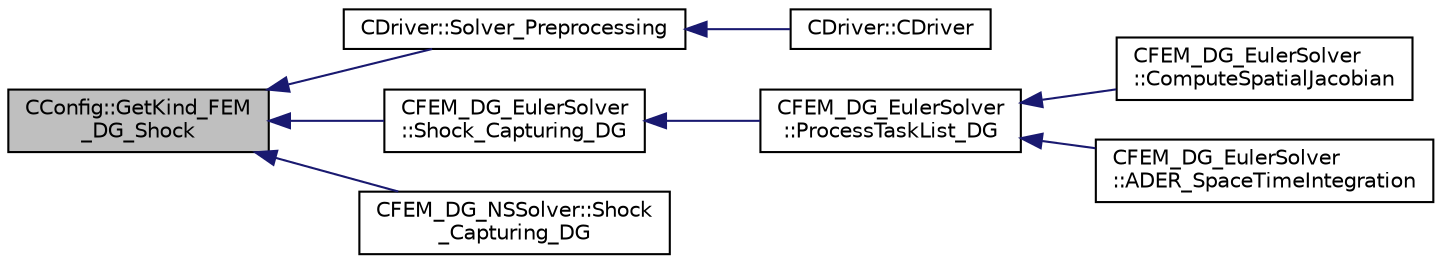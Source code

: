 digraph "CConfig::GetKind_FEM_DG_Shock"
{
  edge [fontname="Helvetica",fontsize="10",labelfontname="Helvetica",labelfontsize="10"];
  node [fontname="Helvetica",fontsize="10",shape=record];
  rankdir="LR";
  Node4904 [label="CConfig::GetKind_FEM\l_DG_Shock",height=0.2,width=0.4,color="black", fillcolor="grey75", style="filled", fontcolor="black"];
  Node4904 -> Node4905 [dir="back",color="midnightblue",fontsize="10",style="solid",fontname="Helvetica"];
  Node4905 [label="CDriver::Solver_Preprocessing",height=0.2,width=0.4,color="black", fillcolor="white", style="filled",URL="$class_c_driver.html#add15058928d0b7462a7b8257417d0914",tooltip="Definition and allocation of all solution classes. "];
  Node4905 -> Node4906 [dir="back",color="midnightblue",fontsize="10",style="solid",fontname="Helvetica"];
  Node4906 [label="CDriver::CDriver",height=0.2,width=0.4,color="black", fillcolor="white", style="filled",URL="$class_c_driver.html#a3fca4a013a6efa9bbb38fe78a86b5f3d",tooltip="Constructor of the class. "];
  Node4904 -> Node4907 [dir="back",color="midnightblue",fontsize="10",style="solid",fontname="Helvetica"];
  Node4907 [label="CFEM_DG_EulerSolver\l::Shock_Capturing_DG",height=0.2,width=0.4,color="black", fillcolor="white", style="filled",URL="$class_c_f_e_m___d_g___euler_solver.html#a8811f2fe9d2efb93b2fcdedf228083d1",tooltip="Compute the artificial viscosity for shock capturing in DG. It is a virtual function, because this function is overruled for Navier-Stokes. "];
  Node4907 -> Node4908 [dir="back",color="midnightblue",fontsize="10",style="solid",fontname="Helvetica"];
  Node4908 [label="CFEM_DG_EulerSolver\l::ProcessTaskList_DG",height=0.2,width=0.4,color="black", fillcolor="white", style="filled",URL="$class_c_f_e_m___d_g___euler_solver.html#a651cad1a94f2024c75a1a8be347e3375",tooltip="Function, which processes the list of tasks to be executed by the DG solver. "];
  Node4908 -> Node4909 [dir="back",color="midnightblue",fontsize="10",style="solid",fontname="Helvetica"];
  Node4909 [label="CFEM_DG_EulerSolver\l::ComputeSpatialJacobian",height=0.2,width=0.4,color="black", fillcolor="white", style="filled",URL="$class_c_f_e_m___d_g___euler_solver.html#ac59d8dae95e3c3cc3ab3feaeb9be4b22",tooltip="Function, which controls the computation of the spatial Jacobian. "];
  Node4908 -> Node4910 [dir="back",color="midnightblue",fontsize="10",style="solid",fontname="Helvetica"];
  Node4910 [label="CFEM_DG_EulerSolver\l::ADER_SpaceTimeIntegration",height=0.2,width=0.4,color="black", fillcolor="white", style="filled",URL="$class_c_f_e_m___d_g___euler_solver.html#a7f0da04d44069701db2228210b91c59e",tooltip="Function, to carry out the space time integration for ADER with time accurate local time stepping..."];
  Node4904 -> Node4911 [dir="back",color="midnightblue",fontsize="10",style="solid",fontname="Helvetica"];
  Node4911 [label="CFEM_DG_NSSolver::Shock\l_Capturing_DG",height=0.2,width=0.4,color="black", fillcolor="white", style="filled",URL="$class_c_f_e_m___d_g___n_s_solver.html#a6c6944d7036c9cb3e9664f938543b52b",tooltip="Compute the artificial viscosity for shock capturing in DG. "];
}
